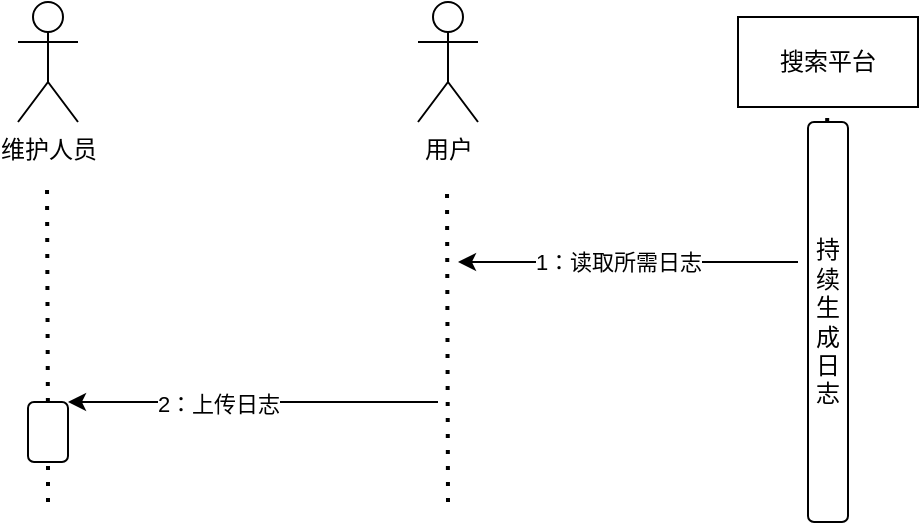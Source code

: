 <mxfile version="26.1.1">
  <diagram name="第 1 页" id="sQKyFXkG9tEpdB2zIKN7">
    <mxGraphModel dx="1495" dy="411" grid="1" gridSize="10" guides="1" tooltips="1" connect="1" arrows="1" fold="1" page="1" pageScale="1" pageWidth="827" pageHeight="1169" math="0" shadow="0">
      <root>
        <mxCell id="0" />
        <mxCell id="1" parent="0" />
        <mxCell id="QiWJ2xzHUQRs3mexZXQd-1" value="用户" style="shape=umlActor;verticalLabelPosition=bottom;verticalAlign=top;html=1;outlineConnect=0;" parent="1" vertex="1">
          <mxGeometry x="200" y="130" width="30" height="60" as="geometry" />
        </mxCell>
        <mxCell id="QiWJ2xzHUQRs3mexZXQd-2" value="" style="endArrow=none;dashed=1;html=1;dashPattern=1 3;strokeWidth=2;rounded=0;" parent="1" edge="1">
          <mxGeometry width="50" height="50" relative="1" as="geometry">
            <mxPoint x="215" y="380" as="sourcePoint" />
            <mxPoint x="214.5" y="220" as="targetPoint" />
          </mxGeometry>
        </mxCell>
        <mxCell id="QiWJ2xzHUQRs3mexZXQd-3" value="搜索平台" style="rounded=0;whiteSpace=wrap;html=1;" parent="1" vertex="1">
          <mxGeometry x="360" y="137.5" width="90" height="45" as="geometry" />
        </mxCell>
        <mxCell id="QiWJ2xzHUQRs3mexZXQd-4" value="" style="endArrow=none;dashed=1;html=1;dashPattern=1 3;strokeWidth=2;rounded=0;" parent="1" source="QiWJ2xzHUQRs3mexZXQd-7" edge="1">
          <mxGeometry width="50" height="50" relative="1" as="geometry">
            <mxPoint x="405" y="520" as="sourcePoint" />
            <mxPoint x="404.58" y="182.5" as="targetPoint" />
          </mxGeometry>
        </mxCell>
        <mxCell id="QiWJ2xzHUQRs3mexZXQd-7" value="持续生成日志" style="rounded=1;whiteSpace=wrap;html=1;" parent="1" vertex="1">
          <mxGeometry x="395" y="190" width="20" height="200" as="geometry" />
        </mxCell>
        <mxCell id="QiWJ2xzHUQRs3mexZXQd-13" value="" style="endArrow=classic;html=1;rounded=0;" parent="1" edge="1">
          <mxGeometry width="50" height="50" relative="1" as="geometry">
            <mxPoint x="390" y="260" as="sourcePoint" />
            <mxPoint x="220" y="260" as="targetPoint" />
          </mxGeometry>
        </mxCell>
        <mxCell id="QiWJ2xzHUQRs3mexZXQd-14" value="1：读取所需日志" style="edgeLabel;html=1;align=center;verticalAlign=middle;resizable=0;points=[];" parent="QiWJ2xzHUQRs3mexZXQd-13" vertex="1" connectable="0">
          <mxGeometry x="-0.166" y="1" relative="1" as="geometry">
            <mxPoint x="-19" y="-1" as="offset" />
          </mxGeometry>
        </mxCell>
        <mxCell id="QiWJ2xzHUQRs3mexZXQd-40" value="" style="endArrow=classic;html=1;rounded=0;exitX=0;exitY=1;exitDx=0;exitDy=0;" parent="1" edge="1">
          <mxGeometry width="50" height="50" relative="1" as="geometry">
            <mxPoint x="210" y="330" as="sourcePoint" />
            <mxPoint x="25" y="330" as="targetPoint" />
          </mxGeometry>
        </mxCell>
        <mxCell id="QiWJ2xzHUQRs3mexZXQd-41" value="2：上传日志" style="edgeLabel;html=1;align=center;verticalAlign=middle;resizable=0;points=[];" parent="QiWJ2xzHUQRs3mexZXQd-40" vertex="1" connectable="0">
          <mxGeometry x="0.339" y="1" relative="1" as="geometry">
            <mxPoint x="14" as="offset" />
          </mxGeometry>
        </mxCell>
        <mxCell id="QiWJ2xzHUQRs3mexZXQd-44" value="维护人员" style="shape=umlActor;verticalLabelPosition=bottom;verticalAlign=top;html=1;outlineConnect=0;" parent="1" vertex="1">
          <mxGeometry y="130" width="30" height="60" as="geometry" />
        </mxCell>
        <mxCell id="QiWJ2xzHUQRs3mexZXQd-45" value="" style="endArrow=none;dashed=1;html=1;dashPattern=1 3;strokeWidth=2;rounded=0;" parent="1" source="QiWJ2xzHUQRs3mexZXQd-46" edge="1">
          <mxGeometry width="50" height="50" relative="1" as="geometry">
            <mxPoint x="15" y="380" as="sourcePoint" />
            <mxPoint x="14.5" y="220" as="targetPoint" />
          </mxGeometry>
        </mxCell>
        <mxCell id="QiWJ2xzHUQRs3mexZXQd-47" value="" style="endArrow=none;dashed=1;html=1;dashPattern=1 3;strokeWidth=2;rounded=0;" parent="1" target="QiWJ2xzHUQRs3mexZXQd-46" edge="1">
          <mxGeometry width="50" height="50" relative="1" as="geometry">
            <mxPoint x="15" y="380" as="sourcePoint" />
            <mxPoint x="14.5" y="220" as="targetPoint" />
          </mxGeometry>
        </mxCell>
        <mxCell id="QiWJ2xzHUQRs3mexZXQd-46" value="" style="rounded=1;whiteSpace=wrap;html=1;" parent="1" vertex="1">
          <mxGeometry x="5" y="330" width="20" height="30" as="geometry" />
        </mxCell>
      </root>
    </mxGraphModel>
  </diagram>
</mxfile>

